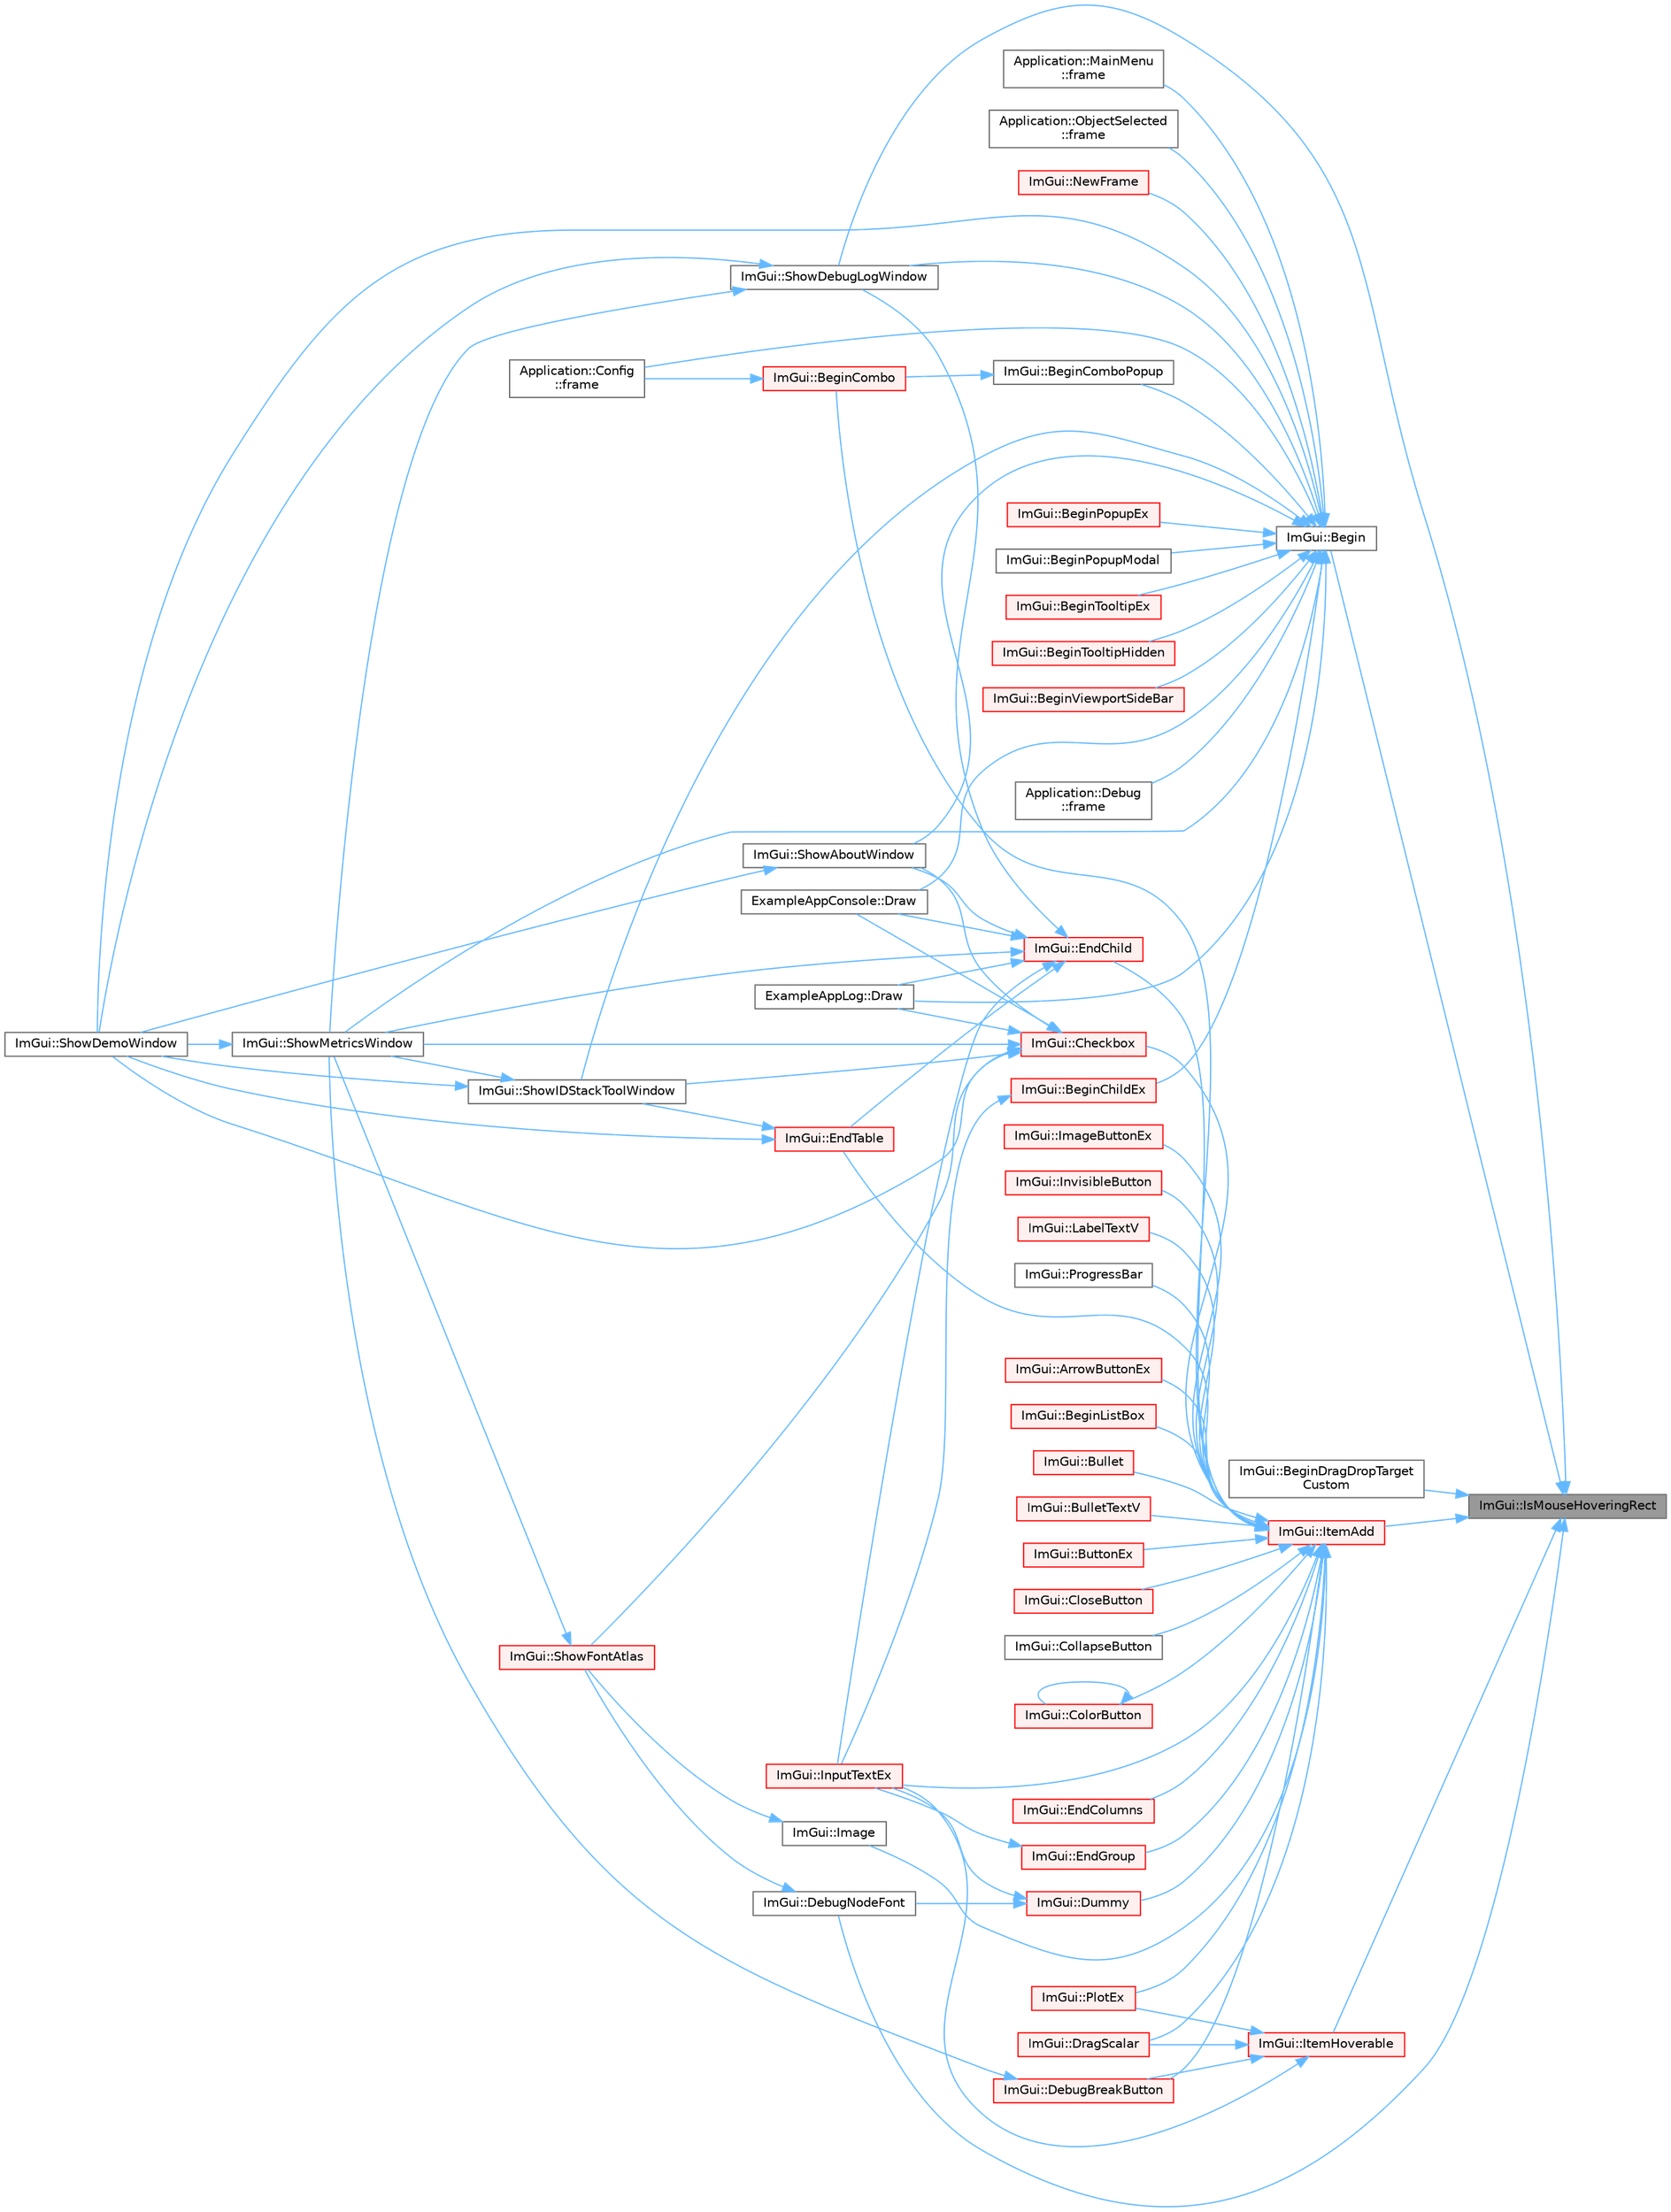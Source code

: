 digraph "ImGui::IsMouseHoveringRect"
{
 // LATEX_PDF_SIZE
  bgcolor="transparent";
  edge [fontname=Helvetica,fontsize=10,labelfontname=Helvetica,labelfontsize=10];
  node [fontname=Helvetica,fontsize=10,shape=box,height=0.2,width=0.4];
  rankdir="RL";
  Node1 [id="Node000001",label="ImGui::IsMouseHoveringRect",height=0.2,width=0.4,color="gray40", fillcolor="grey60", style="filled", fontcolor="black",tooltip=" "];
  Node1 -> Node2 [id="edge1_Node000001_Node000002",dir="back",color="steelblue1",style="solid",tooltip=" "];
  Node2 [id="Node000002",label="ImGui::Begin",height=0.2,width=0.4,color="grey40", fillcolor="white", style="filled",URL="$namespace_im_gui.html#a581e58db0bc930bafa4a5d23093a2b99",tooltip=" "];
  Node2 -> Node3 [id="edge2_Node000002_Node000003",dir="back",color="steelblue1",style="solid",tooltip=" "];
  Node3 [id="Node000003",label="ImGui::BeginChildEx",height=0.2,width=0.4,color="red", fillcolor="#FFF0F0", style="filled",URL="$namespace_im_gui.html#ac36ecce0443f0b45a48484d85f653ae2",tooltip=" "];
  Node3 -> Node20 [id="edge3_Node000003_Node000020",dir="back",color="steelblue1",style="solid",tooltip=" "];
  Node20 [id="Node000020",label="ImGui::InputTextEx",height=0.2,width=0.4,color="red", fillcolor="#FFF0F0", style="filled",URL="$namespace_im_gui.html#af89af17ecc11653f25fea1e50e195de6",tooltip=" "];
  Node2 -> Node75 [id="edge4_Node000002_Node000075",dir="back",color="steelblue1",style="solid",tooltip=" "];
  Node75 [id="Node000075",label="ImGui::BeginComboPopup",height=0.2,width=0.4,color="grey40", fillcolor="white", style="filled",URL="$namespace_im_gui.html#a6ecb51142fcb72cd19ff002c3a7d8e25",tooltip=" "];
  Node75 -> Node76 [id="edge5_Node000075_Node000076",dir="back",color="steelblue1",style="solid",tooltip=" "];
  Node76 [id="Node000076",label="ImGui::BeginCombo",height=0.2,width=0.4,color="red", fillcolor="#FFF0F0", style="filled",URL="$namespace_im_gui.html#aa895095bdc7a2907375c555e245575ea",tooltip=" "];
  Node76 -> Node29 [id="edge6_Node000076_Node000029",dir="back",color="steelblue1",style="solid",tooltip=" "];
  Node29 [id="Node000029",label="Application::Config\l::frame",height=0.2,width=0.4,color="grey40", fillcolor="white", style="filled",URL="$class_application_1_1_config.html#a291cc3a874949e121dcf83a3f90681bc",tooltip=" "];
  Node2 -> Node79 [id="edge7_Node000002_Node000079",dir="back",color="steelblue1",style="solid",tooltip=" "];
  Node79 [id="Node000079",label="ImGui::BeginPopupEx",height=0.2,width=0.4,color="red", fillcolor="#FFF0F0", style="filled",URL="$namespace_im_gui.html#a89da3a22300e8293257b6cfdf1b83b7a",tooltip=" "];
  Node2 -> Node99 [id="edge8_Node000002_Node000099",dir="back",color="steelblue1",style="solid",tooltip=" "];
  Node99 [id="Node000099",label="ImGui::BeginPopupModal",height=0.2,width=0.4,color="grey40", fillcolor="white", style="filled",URL="$namespace_im_gui.html#a6d840f615c198c2342968f733fda11b3",tooltip=" "];
  Node2 -> Node100 [id="edge9_Node000002_Node000100",dir="back",color="steelblue1",style="solid",tooltip=" "];
  Node100 [id="Node000100",label="ImGui::BeginTooltipEx",height=0.2,width=0.4,color="red", fillcolor="#FFF0F0", style="filled",URL="$namespace_im_gui.html#a18b17a0b20c3f2a16068b84210cfded4",tooltip=" "];
  Node2 -> Node129 [id="edge10_Node000002_Node000129",dir="back",color="steelblue1",style="solid",tooltip=" "];
  Node129 [id="Node000129",label="ImGui::BeginTooltipHidden",height=0.2,width=0.4,color="red", fillcolor="#FFF0F0", style="filled",URL="$namespace_im_gui.html#a2c44a13b5e210dbfc7de98024c25db8e",tooltip=" "];
  Node2 -> Node130 [id="edge11_Node000002_Node000130",dir="back",color="steelblue1",style="solid",tooltip=" "];
  Node130 [id="Node000130",label="ImGui::BeginViewportSideBar",height=0.2,width=0.4,color="red", fillcolor="#FFF0F0", style="filled",URL="$namespace_im_gui.html#a4216382dd5ad6c17e183f9f894db2e15",tooltip=" "];
  Node2 -> Node10 [id="edge12_Node000002_Node000010",dir="back",color="steelblue1",style="solid",tooltip=" "];
  Node10 [id="Node000010",label="ExampleAppConsole::Draw",height=0.2,width=0.4,color="grey40", fillcolor="white", style="filled",URL="$struct_example_app_console.html#a0518a09c7e8648dd52c7c06df19ac17a",tooltip=" "];
  Node2 -> Node11 [id="edge13_Node000002_Node000011",dir="back",color="steelblue1",style="solid",tooltip=" "];
  Node11 [id="Node000011",label="ExampleAppLog::Draw",height=0.2,width=0.4,color="grey40", fillcolor="white", style="filled",URL="$struct_example_app_log.html#a5ad3a4bdb89171b84aeaff96948a1f77",tooltip=" "];
  Node2 -> Node29 [id="edge14_Node000002_Node000029",dir="back",color="steelblue1",style="solid",tooltip=" "];
  Node2 -> Node132 [id="edge15_Node000002_Node000132",dir="back",color="steelblue1",style="solid",tooltip=" "];
  Node132 [id="Node000132",label="Application::Debug\l::frame",height=0.2,width=0.4,color="grey40", fillcolor="white", style="filled",URL="$class_application_1_1_debug.html#a26339829cae3b768474358c34eb8ab23",tooltip=" "];
  Node2 -> Node133 [id="edge16_Node000002_Node000133",dir="back",color="steelblue1",style="solid",tooltip=" "];
  Node133 [id="Node000133",label="Application::MainMenu\l::frame",height=0.2,width=0.4,color="grey40", fillcolor="white", style="filled",URL="$class_application_1_1_main_menu.html#a868fe54ddb269b9ab03f0d7d068dd698",tooltip=" "];
  Node2 -> Node32 [id="edge17_Node000002_Node000032",dir="back",color="steelblue1",style="solid",tooltip=" "];
  Node32 [id="Node000032",label="Application::ObjectSelected\l::frame",height=0.2,width=0.4,color="grey40", fillcolor="white", style="filled",URL="$class_application_1_1_object_selected.html#a30dd507edcc6c76dd65cc0cf9dda010a",tooltip=" "];
  Node2 -> Node134 [id="edge18_Node000002_Node000134",dir="back",color="steelblue1",style="solid",tooltip=" "];
  Node134 [id="Node000134",label="ImGui::NewFrame",height=0.2,width=0.4,color="red", fillcolor="#FFF0F0", style="filled",URL="$namespace_im_gui.html#ab3f1fc018f903b7ad79fd10663375774",tooltip=" "];
  Node2 -> Node12 [id="edge19_Node000002_Node000012",dir="back",color="steelblue1",style="solid",tooltip=" "];
  Node12 [id="Node000012",label="ImGui::ShowAboutWindow",height=0.2,width=0.4,color="grey40", fillcolor="white", style="filled",URL="$namespace_im_gui.html#ac297462e33309d0540fa459bccdc9304",tooltip=" "];
  Node12 -> Node9 [id="edge20_Node000012_Node000009",dir="back",color="steelblue1",style="solid",tooltip=" "];
  Node9 [id="Node000009",label="ImGui::ShowDemoWindow",height=0.2,width=0.4,color="grey40", fillcolor="white", style="filled",URL="$namespace_im_gui.html#af95643a0ce4893b9e57c12991922fb18",tooltip=" "];
  Node2 -> Node13 [id="edge21_Node000002_Node000013",dir="back",color="steelblue1",style="solid",tooltip=" "];
  Node13 [id="Node000013",label="ImGui::ShowDebugLogWindow",height=0.2,width=0.4,color="grey40", fillcolor="white", style="filled",URL="$namespace_im_gui.html#af1b39e70cac2e1b9e62dd3c9d154cbd6",tooltip=" "];
  Node13 -> Node9 [id="edge22_Node000013_Node000009",dir="back",color="steelblue1",style="solid",tooltip=" "];
  Node13 -> Node8 [id="edge23_Node000013_Node000008",dir="back",color="steelblue1",style="solid",tooltip=" "];
  Node8 [id="Node000008",label="ImGui::ShowMetricsWindow",height=0.2,width=0.4,color="grey40", fillcolor="white", style="filled",URL="$namespace_im_gui.html#afe7a28c6eb52fff3cc27d5a698fea4ff",tooltip=" "];
  Node8 -> Node9 [id="edge24_Node000008_Node000009",dir="back",color="steelblue1",style="solid",tooltip=" "];
  Node2 -> Node9 [id="edge25_Node000002_Node000009",dir="back",color="steelblue1",style="solid",tooltip=" "];
  Node2 -> Node19 [id="edge26_Node000002_Node000019",dir="back",color="steelblue1",style="solid",tooltip=" "];
  Node19 [id="Node000019",label="ImGui::ShowIDStackToolWindow",height=0.2,width=0.4,color="grey40", fillcolor="white", style="filled",URL="$namespace_im_gui.html#ab4a87bf4a874a8e5872b60b4a9b1d99e",tooltip=" "];
  Node19 -> Node9 [id="edge27_Node000019_Node000009",dir="back",color="steelblue1",style="solid",tooltip=" "];
  Node19 -> Node8 [id="edge28_Node000019_Node000008",dir="back",color="steelblue1",style="solid",tooltip=" "];
  Node2 -> Node8 [id="edge29_Node000002_Node000008",dir="back",color="steelblue1",style="solid",tooltip=" "];
  Node1 -> Node135 [id="edge30_Node000001_Node000135",dir="back",color="steelblue1",style="solid",tooltip=" "];
  Node135 [id="Node000135",label="ImGui::BeginDragDropTarget\lCustom",height=0.2,width=0.4,color="grey40", fillcolor="white", style="filled",URL="$namespace_im_gui.html#a929a420d3af29051a140d0f36addbcd2",tooltip=" "];
  Node1 -> Node51 [id="edge31_Node000001_Node000051",dir="back",color="steelblue1",style="solid",tooltip=" "];
  Node51 [id="Node000051",label="ImGui::DebugNodeFont",height=0.2,width=0.4,color="grey40", fillcolor="white", style="filled",URL="$namespace_im_gui.html#ae0207d60728f7e6a47dbcd1d7d84e3cb",tooltip=" "];
  Node51 -> Node52 [id="edge32_Node000051_Node000052",dir="back",color="steelblue1",style="solid",tooltip=" "];
  Node52 [id="Node000052",label="ImGui::ShowFontAtlas",height=0.2,width=0.4,color="red", fillcolor="#FFF0F0", style="filled",URL="$namespace_im_gui.html#acab51ec2b39577845309f24535381038",tooltip=" "];
  Node52 -> Node8 [id="edge33_Node000052_Node000008",dir="back",color="steelblue1",style="solid",tooltip=" "];
  Node1 -> Node136 [id="edge34_Node000001_Node000136",dir="back",color="steelblue1",style="solid",tooltip=" "];
  Node136 [id="Node000136",label="ImGui::ItemAdd",height=0.2,width=0.4,color="red", fillcolor="#FFF0F0", style="filled",URL="$namespace_im_gui.html#a5de8ecd4c80efdca1af7329a2a48121c",tooltip=" "];
  Node136 -> Node137 [id="edge35_Node000136_Node000137",dir="back",color="steelblue1",style="solid",tooltip=" "];
  Node137 [id="Node000137",label="ImGui::ArrowButtonEx",height=0.2,width=0.4,color="red", fillcolor="#FFF0F0", style="filled",URL="$namespace_im_gui.html#ab05ee8e53f29fbb84942a494f2ac3292",tooltip=" "];
  Node136 -> Node76 [id="edge36_Node000136_Node000076",dir="back",color="steelblue1",style="solid",tooltip=" "];
  Node136 -> Node5 [id="edge37_Node000136_Node000005",dir="back",color="steelblue1",style="solid",tooltip=" "];
  Node5 [id="Node000005",label="ImGui::BeginListBox",height=0.2,width=0.4,color="red", fillcolor="#FFF0F0", style="filled",URL="$namespace_im_gui.html#a2f37c541760a39c189ebdd86c15b60d9",tooltip=" "];
  Node136 -> Node139 [id="edge38_Node000136_Node000139",dir="back",color="steelblue1",style="solid",tooltip=" "];
  Node139 [id="Node000139",label="ImGui::Bullet",height=0.2,width=0.4,color="red", fillcolor="#FFF0F0", style="filled",URL="$namespace_im_gui.html#ae2d22212681556d2c2398dfd152f3121",tooltip=" "];
  Node136 -> Node140 [id="edge39_Node000136_Node000140",dir="back",color="steelblue1",style="solid",tooltip=" "];
  Node140 [id="Node000140",label="ImGui::BulletTextV",height=0.2,width=0.4,color="red", fillcolor="#FFF0F0", style="filled",URL="$namespace_im_gui.html#af8f4b5e96c745e205974857f9a584583",tooltip=" "];
  Node136 -> Node148 [id="edge40_Node000136_Node000148",dir="back",color="steelblue1",style="solid",tooltip=" "];
  Node148 [id="Node000148",label="ImGui::ButtonEx",height=0.2,width=0.4,color="red", fillcolor="#FFF0F0", style="filled",URL="$namespace_im_gui.html#ae479220c66b039874c6e4c9e9b22849f",tooltip=" "];
  Node136 -> Node152 [id="edge41_Node000136_Node000152",dir="back",color="steelblue1",style="solid",tooltip=" "];
  Node152 [id="Node000152",label="ImGui::Checkbox",height=0.2,width=0.4,color="red", fillcolor="#FFF0F0", style="filled",URL="$namespace_im_gui.html#a57d73c1d0ef807fef734d91024092027",tooltip=" "];
  Node152 -> Node10 [id="edge42_Node000152_Node000010",dir="back",color="steelblue1",style="solid",tooltip=" "];
  Node152 -> Node11 [id="edge43_Node000152_Node000011",dir="back",color="steelblue1",style="solid",tooltip=" "];
  Node152 -> Node12 [id="edge44_Node000152_Node000012",dir="back",color="steelblue1",style="solid",tooltip=" "];
  Node152 -> Node9 [id="edge45_Node000152_Node000009",dir="back",color="steelblue1",style="solid",tooltip=" "];
  Node152 -> Node52 [id="edge46_Node000152_Node000052",dir="back",color="steelblue1",style="solid",tooltip=" "];
  Node152 -> Node19 [id="edge47_Node000152_Node000019",dir="back",color="steelblue1",style="solid",tooltip=" "];
  Node152 -> Node8 [id="edge48_Node000152_Node000008",dir="back",color="steelblue1",style="solid",tooltip=" "];
  Node136 -> Node153 [id="edge49_Node000136_Node000153",dir="back",color="steelblue1",style="solid",tooltip=" "];
  Node153 [id="Node000153",label="ImGui::CloseButton",height=0.2,width=0.4,color="red", fillcolor="#FFF0F0", style="filled",URL="$namespace_im_gui.html#a4f6da873474094ce131edd2dcda98551",tooltip=" "];
  Node136 -> Node156 [id="edge50_Node000136_Node000156",dir="back",color="steelblue1",style="solid",tooltip=" "];
  Node156 [id="Node000156",label="ImGui::CollapseButton",height=0.2,width=0.4,color="grey40", fillcolor="white", style="filled",URL="$namespace_im_gui.html#acd027458d7a062d3d3073339454624e3",tooltip=" "];
  Node136 -> Node111 [id="edge51_Node000136_Node000111",dir="back",color="steelblue1",style="solid",tooltip=" "];
  Node111 [id="Node000111",label="ImGui::ColorButton",height=0.2,width=0.4,color="red", fillcolor="#FFF0F0", style="filled",URL="$namespace_im_gui.html#ae2d7c8f37726810753d71d480f0af7f0",tooltip=" "];
  Node111 -> Node111 [id="edge52_Node000111_Node000111",dir="back",color="steelblue1",style="solid",tooltip=" "];
  Node136 -> Node103 [id="edge53_Node000136_Node000103",dir="back",color="steelblue1",style="solid",tooltip=" "];
  Node103 [id="Node000103",label="ImGui::DebugBreakButton",height=0.2,width=0.4,color="red", fillcolor="#FFF0F0", style="filled",URL="$namespace_im_gui.html#ac2e737b701b4d252a54006a4c4214928",tooltip=" "];
  Node103 -> Node8 [id="edge54_Node000103_Node000008",dir="back",color="steelblue1",style="solid",tooltip=" "];
  Node136 -> Node49 [id="edge55_Node000136_Node000049",dir="back",color="steelblue1",style="solid",tooltip=" "];
  Node49 [id="Node000049",label="ImGui::DragScalar",height=0.2,width=0.4,color="red", fillcolor="#FFF0F0", style="filled",URL="$namespace_im_gui.html#a17d8926e8f44a6d00575b12081c51fe0",tooltip=" "];
  Node136 -> Node157 [id="edge56_Node000136_Node000157",dir="back",color="steelblue1",style="solid",tooltip=" "];
  Node157 [id="Node000157",label="ImGui::Dummy",height=0.2,width=0.4,color="red", fillcolor="#FFF0F0", style="filled",URL="$namespace_im_gui.html#a8b0fb07113251301ff897b8578a53f34",tooltip=" "];
  Node157 -> Node51 [id="edge57_Node000157_Node000051",dir="back",color="steelblue1",style="solid",tooltip=" "];
  Node157 -> Node20 [id="edge58_Node000157_Node000020",dir="back",color="steelblue1",style="solid",tooltip=" "];
  Node136 -> Node159 [id="edge59_Node000136_Node000159",dir="back",color="steelblue1",style="solid",tooltip=" "];
  Node159 [id="Node000159",label="ImGui::EndChild",height=0.2,width=0.4,color="red", fillcolor="#FFF0F0", style="filled",URL="$namespace_im_gui.html#af8de559a88c1442d6df8c1b04c86e997",tooltip=" "];
  Node159 -> Node10 [id="edge60_Node000159_Node000010",dir="back",color="steelblue1",style="solid",tooltip=" "];
  Node159 -> Node11 [id="edge61_Node000159_Node000011",dir="back",color="steelblue1",style="solid",tooltip=" "];
  Node159 -> Node90 [id="edge62_Node000159_Node000090",dir="back",color="steelblue1",style="solid",tooltip=" "];
  Node90 [id="Node000090",label="ImGui::EndTable",height=0.2,width=0.4,color="red", fillcolor="#FFF0F0", style="filled",URL="$namespace_im_gui.html#a9c70aaa6464c2e51e6f3342da133ada1",tooltip=" "];
  Node90 -> Node9 [id="edge63_Node000090_Node000009",dir="back",color="steelblue1",style="solid",tooltip=" "];
  Node90 -> Node19 [id="edge64_Node000090_Node000019",dir="back",color="steelblue1",style="solid",tooltip=" "];
  Node159 -> Node20 [id="edge65_Node000159_Node000020",dir="back",color="steelblue1",style="solid",tooltip=" "];
  Node159 -> Node12 [id="edge66_Node000159_Node000012",dir="back",color="steelblue1",style="solid",tooltip=" "];
  Node159 -> Node13 [id="edge67_Node000159_Node000013",dir="back",color="steelblue1",style="solid",tooltip=" "];
  Node159 -> Node8 [id="edge68_Node000159_Node000008",dir="back",color="steelblue1",style="solid",tooltip=" "];
  Node136 -> Node161 [id="edge69_Node000136_Node000161",dir="back",color="steelblue1",style="solid",tooltip=" "];
  Node161 [id="Node000161",label="ImGui::EndColumns",height=0.2,width=0.4,color="red", fillcolor="#FFF0F0", style="filled",URL="$namespace_im_gui.html#af93bed3bce5475fe4d525d744f16aa20",tooltip=" "];
  Node136 -> Node175 [id="edge70_Node000136_Node000175",dir="back",color="steelblue1",style="solid",tooltip=" "];
  Node175 [id="Node000175",label="ImGui::EndGroup",height=0.2,width=0.4,color="red", fillcolor="#FFF0F0", style="filled",URL="$namespace_im_gui.html#a05fc97fc64f28a55486087f503d9a622",tooltip=" "];
  Node175 -> Node20 [id="edge71_Node000175_Node000020",dir="back",color="steelblue1",style="solid",tooltip=" "];
  Node136 -> Node90 [id="edge72_Node000136_Node000090",dir="back",color="steelblue1",style="solid",tooltip=" "];
  Node136 -> Node177 [id="edge73_Node000136_Node000177",dir="back",color="steelblue1",style="solid",tooltip=" "];
  Node177 [id="Node000177",label="ImGui::Image",height=0.2,width=0.4,color="grey40", fillcolor="white", style="filled",URL="$namespace_im_gui.html#a95b5d733371c3b74caf89dbae8d51419",tooltip=" "];
  Node177 -> Node52 [id="edge74_Node000177_Node000052",dir="back",color="steelblue1",style="solid",tooltip=" "];
  Node136 -> Node178 [id="edge75_Node000136_Node000178",dir="back",color="steelblue1",style="solid",tooltip=" "];
  Node178 [id="Node000178",label="ImGui::ImageButtonEx",height=0.2,width=0.4,color="red", fillcolor="#FFF0F0", style="filled",URL="$namespace_im_gui.html#aa696e652d6c161dadfd12c4392d6b8ed",tooltip=" "];
  Node136 -> Node20 [id="edge76_Node000136_Node000020",dir="back",color="steelblue1",style="solid",tooltip=" "];
  Node136 -> Node181 [id="edge77_Node000136_Node000181",dir="back",color="steelblue1",style="solid",tooltip=" "];
  Node181 [id="Node000181",label="ImGui::InvisibleButton",height=0.2,width=0.4,color="red", fillcolor="#FFF0F0", style="filled",URL="$namespace_im_gui.html#a1f61951b9d3a38083bd77b1dbe3ea895",tooltip=" "];
  Node136 -> Node182 [id="edge78_Node000136_Node000182",dir="back",color="steelblue1",style="solid",tooltip=" "];
  Node182 [id="Node000182",label="ImGui::LabelTextV",height=0.2,width=0.4,color="red", fillcolor="#FFF0F0", style="filled",URL="$namespace_im_gui.html#a55e5a7edb676a8f5cd7f65443138a8a0",tooltip=" "];
  Node136 -> Node124 [id="edge79_Node000136_Node000124",dir="back",color="steelblue1",style="solid",tooltip=" "];
  Node124 [id="Node000124",label="ImGui::PlotEx",height=0.2,width=0.4,color="red", fillcolor="#FFF0F0", style="filled",URL="$namespace_im_gui.html#afb3147b9a00e396e0b11a1bfe24b8f42",tooltip=" "];
  Node136 -> Node184 [id="edge80_Node000136_Node000184",dir="back",color="steelblue1",style="solid",tooltip=" "];
  Node184 [id="Node000184",label="ImGui::ProgressBar",height=0.2,width=0.4,color="grey40", fillcolor="white", style="filled",URL="$namespace_im_gui.html#a412b0416ad68c0ac46e5d66805d911ff",tooltip=" "];
  Node1 -> Node233 [id="edge81_Node000001_Node000233",dir="back",color="steelblue1",style="solid",tooltip=" "];
  Node233 [id="Node000233",label="ImGui::ItemHoverable",height=0.2,width=0.4,color="red", fillcolor="#FFF0F0", style="filled",URL="$namespace_im_gui.html#a1d7304e335dbe35c4d97b67854111ed2",tooltip=" "];
  Node233 -> Node103 [id="edge82_Node000233_Node000103",dir="back",color="steelblue1",style="solid",tooltip=" "];
  Node233 -> Node49 [id="edge83_Node000233_Node000049",dir="back",color="steelblue1",style="solid",tooltip=" "];
  Node233 -> Node20 [id="edge84_Node000233_Node000020",dir="back",color="steelblue1",style="solid",tooltip=" "];
  Node233 -> Node124 [id="edge85_Node000233_Node000124",dir="back",color="steelblue1",style="solid",tooltip=" "];
  Node1 -> Node13 [id="edge86_Node000001_Node000013",dir="back",color="steelblue1",style="solid",tooltip=" "];
}
